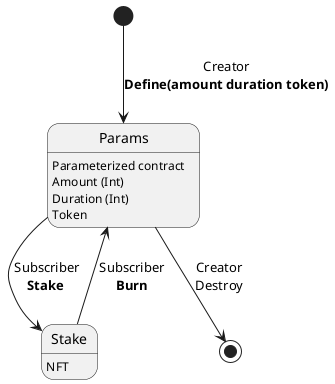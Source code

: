 @startuml
[*] --> Params: Creator\n**Define(amount duration token)**
Params: Parameterized contract
Params: Amount (Int)
Params: Duration (Int)
Params: Token

Params --> Stake: Subscriber\n**Stake **
Stake: NFT

Stake --> Params: Subscriber\n**Burn**

Params -->[*]: Creator\nDestroy
@enduml